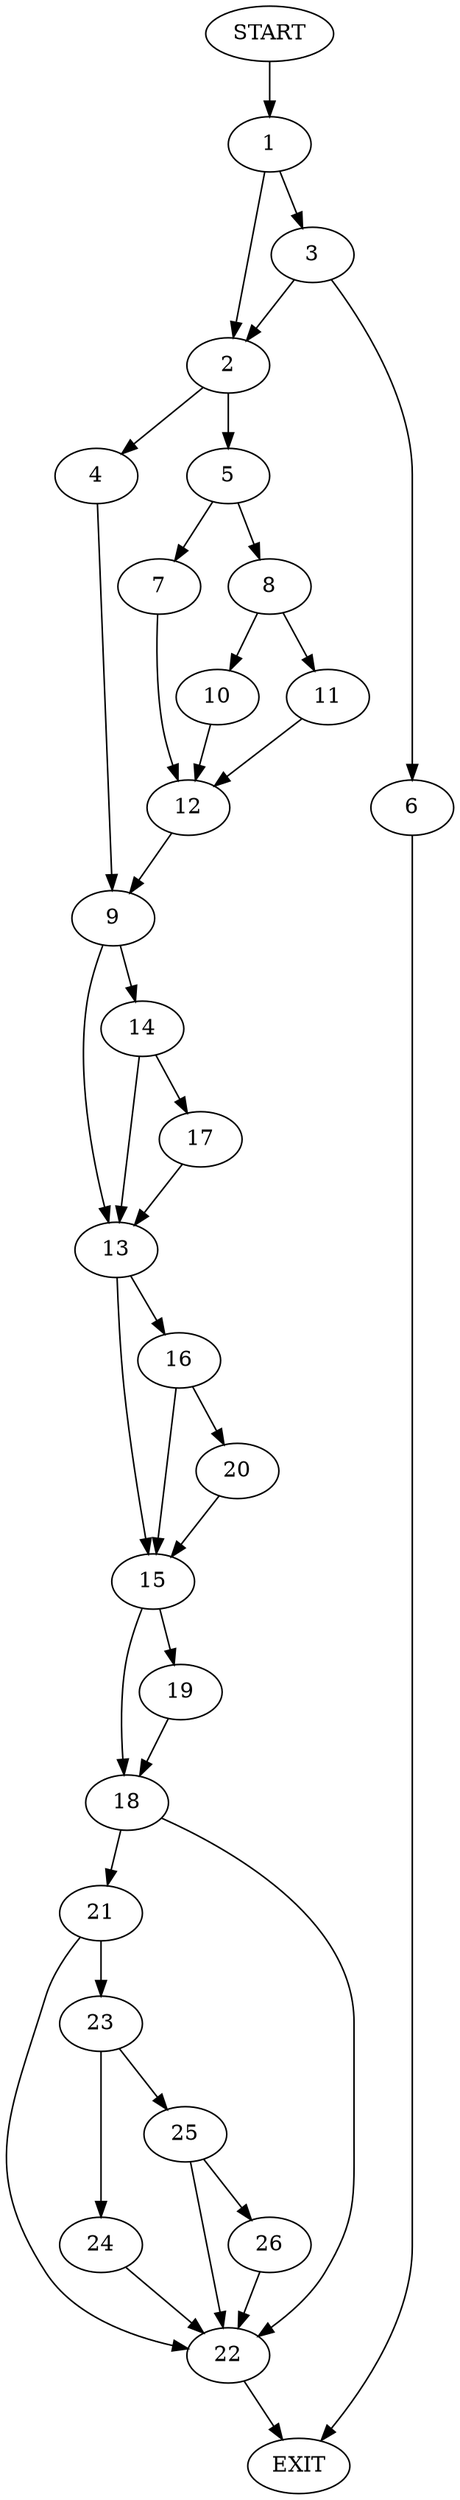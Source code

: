 digraph {
0 [label="START"]
27 [label="EXIT"]
0 -> 1
1 -> 2
1 -> 3
2 -> 4
2 -> 5
3 -> 2
3 -> 6
6 -> 27
5 -> 7
5 -> 8
4 -> 9
8 -> 10
8 -> 11
7 -> 12
12 -> 9
10 -> 12
11 -> 12
9 -> 13
9 -> 14
13 -> 15
13 -> 16
14 -> 13
14 -> 17
17 -> 13
15 -> 18
15 -> 19
16 -> 15
16 -> 20
20 -> 15
19 -> 18
18 -> 21
18 -> 22
21 -> 22
21 -> 23
22 -> 27
23 -> 24
23 -> 25
25 -> 22
25 -> 26
24 -> 22
26 -> 22
}
